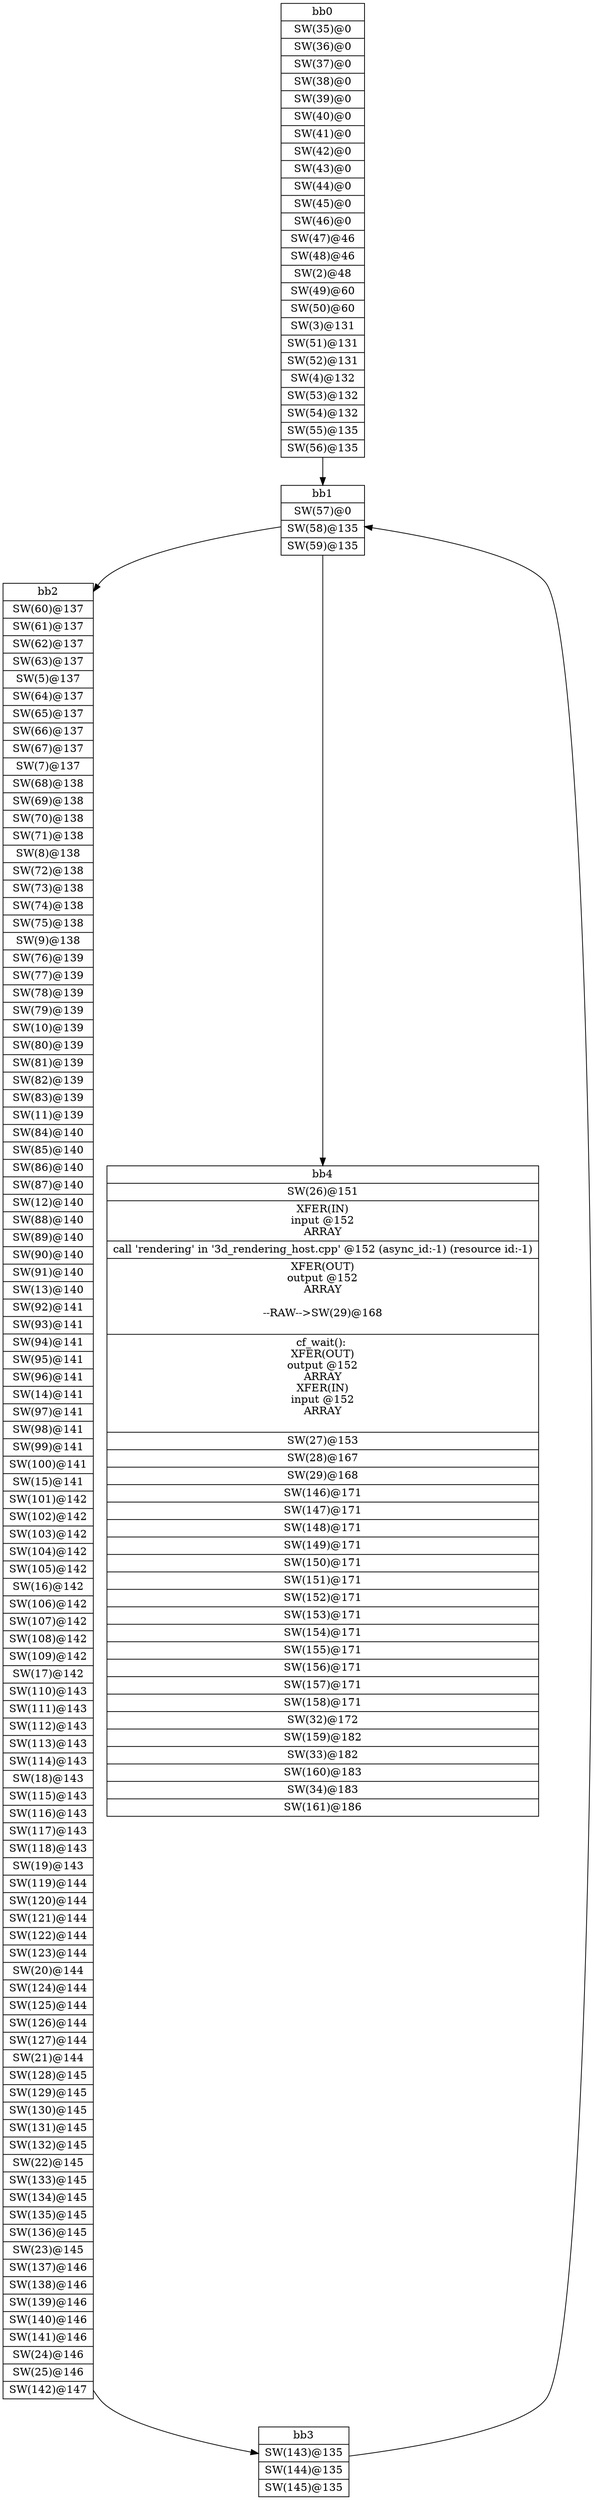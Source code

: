 digraph CDFG {
node [shape=record];
bb0 [shape=record, label = "{bb0|<x0x93c4080>SW(35)@0\n|<x0x93c3e60>SW(36)@0\n|<x0x93c4140>SW(37)@0\n|<x0x93c4200>SW(38)@0\n|<x0x93c42c0>SW(39)@0\n|<x0x93c4380>SW(40)@0\n|<x0x93c4440>SW(41)@0\n|<x0x93c4500>SW(42)@0\n|<x0x93c45c0>SW(43)@0\n|<x0x93c4680>SW(44)@0\n|<x0x93c4740>SW(45)@0\n|<x0x93c4800>SW(46)@0\n|<x0x93c48c0>SW(47)@46\n|<x0x940a700>SW(48)@46\n|<x0x7abbfe0>SW(2)@48\n|<x0x940a7c0>SW(49)@60\n|<x0x940a9a0>SW(50)@60\n|<x0x7abc530>SW(3)@131\n|<x0x940ab80>SW(51)@131\n|<x0x9409a40>SW(52)@131\n|<x0x916c860>SW(4)@132\n|<x0x9409c20>SW(53)@132\n|<x0x9409d50>SW(54)@132\n|<x0x940a3b0>SW(55)@135\n|<x0x940a580>SW(56)@135\n}"];
bb1 [shape=record, label = "{bb1|<x0x9409f00>SW(57)@0\n|<x0x9409fc0>SW(58)@135\n|<x0x940a0f0>SW(59)@135\n}"];
bb2 [shape=record, label = "{bb2|<x0x940a220>SW(60)@137\n|<x0x940ad50>SW(61)@137\n|<x0x940ae80>SW(62)@137\n|<x0x940b050>SW(63)@137\n|<x0x916c970>SW(5)@137\n|<x0x940b180>SW(64)@137\n|<x0x940b2b0>SW(65)@137\n|<x0x940b4a0>SW(66)@137\n|<x0x940b670>SW(67)@137\n|<x0x916dc80>SW(7)@137\n|<x0x940b7a0>SW(68)@138\n|<x0x940b8d0>SW(69)@138\n|<x0x940ba00>SW(70)@138\n|<x0x940bbd0>SW(71)@138\n|<x0x916cb00>SW(8)@138\n|<x0x940bd00>SW(72)@138\n|<x0x940be30>SW(73)@138\n|<x0x940c4a0>SW(74)@138\n|<x0x940bef0>SW(75)@138\n|<x0x6c1df50>SW(9)@138\n|<x0x940c020>SW(76)@139\n|<x0x940c150>SW(77)@139\n|<x0x940c780>SW(78)@139\n|<x0x9406e20>SW(79)@139\n|<x0x6c1e080>SW(10)@139\n|<x0x9406f50>SW(80)@139\n|<x0x9407080>SW(81)@139\n|<x0x9409700>SW(82)@139\n|<x0x94098d0>SW(83)@139\n|<x0x916cde0>SW(11)@139\n|<x0x94071b0>SW(84)@140\n|<x0x94072e0>SW(85)@140\n|<x0x9407410>SW(86)@140\n|<x0x9407540>SW(87)@140\n|<x0x916d030>SW(12)@140\n|<x0x9407670>SW(88)@140\n|<x0x94077a0>SW(89)@140\n|<x0x9407990>SW(90)@140\n|<x0x9407b60>SW(91)@140\n|<x0x916d220>SW(13)@140\n|<x0x9407c90>SW(92)@141\n|<x0x9407dc0>SW(93)@141\n|<x0x9407ef0>SW(94)@141\n|<x0x9408020>SW(95)@141\n|<x0x94081f0>SW(96)@141\n|<x0x916d8f0>SW(14)@141\n|<x0x9408320>SW(97)@141\n|<x0x9408450>SW(98)@141\n|<x0x9408640>SW(99)@141\n|<x0x9406ab0>SW(100)@141\n|<x0x916da20>SW(15)@141\n|<x0x9406be0>SW(101)@142\n|<x0x9406d10>SW(102)@142\n|<x0x9408770>SW(103)@142\n|<x0x94088a0>SW(104)@142\n|<x0x9408a70>SW(105)@142\n|<x0x916d350>SW(16)@142\n|<x0x9408ba0>SW(106)@142\n|<x0x9408cd0>SW(107)@142\n|<x0x9409340>SW(108)@142\n|<x0x9409400>SW(109)@142\n|<x0x916d520>SW(17)@142\n|<x0x9408e00>SW(110)@143\n|<x0x9408f30>SW(111)@143\n|<x0x9409060>SW(112)@143\n|<x0x9409190>SW(113)@143\n|<x0x9404e80>SW(114)@143\n|<x0x916d650>SW(18)@143\n|<x0x9404fb0>SW(115)@143\n|<x0x94050e0>SW(116)@143\n|<x0x94052d0>SW(117)@143\n|<x0x94054a0>SW(118)@143\n|<x0x6c1c330>SW(19)@143\n|<x0x94055d0>SW(119)@144\n|<x0x9405700>SW(120)@144\n|<x0x9405830>SW(121)@144\n|<x0x9405960>SW(122)@144\n|<x0x9405b30>SW(123)@144\n|<x0x6c1dc20>SW(20)@144\n|<x0x9405c60>SW(124)@144\n|<x0x9405d90>SW(125)@144\n|<x0x9405f80>SW(126)@144\n|<x0x9406150>SW(127)@144\n|<x0x6c1c520>SW(21)@144\n|<x0x9406280>SW(128)@145\n|<x0x94063b0>SW(129)@145\n|<x0x94064e0>SW(130)@145\n|<x0x9406610>SW(131)@145\n|<x0x94067e0>SW(132)@145\n|<x0x6c1c770>SW(22)@145\n|<x0x9406910>SW(133)@145\n|<x0x940c8b0>SW(134)@145\n|<x0x940c9e0>SW(135)@145\n|<x0x940caa0>SW(136)@145\n|<x0x6c1c960>SW(23)@145\n|<x0x940cbb0>SW(137)@146\n|<x0x940cce0>SW(138)@146\n|<x0x940ce10>SW(139)@146\n|<x0x940cf40>SW(140)@146\n|<x0x940d110>SW(141)@146\n|<x0x6c1cbb0>SW(24)@146\n|<x0x6c1cda0>SW(25)@146\n|<x0x940d240>SW(142)@147\n}"];
bb3 [shape=record, label = "{bb3|<x0x940d370>SW(143)@135\n|<x0x940d4a0>SW(144)@135\n|<x0x940d670>SW(145)@135\n}"];
bb4 [shape=record, label = "{bb4|<x0x6c1cfa0>SW(26)@151\n|<x0x940efe0>XFER(IN)\ninput @152\nARRAY\n|<x0x7abc2f0>call 'rendering' in '3d_rendering_host.cpp' @152 (async_id:-1) (resource id:-1)\n|<x0x940f0a0>XFER(OUT)\noutput @152\nARRAY\n\n--RAW--\>SW(29)@168\n\n|<x0x940f850>cf_wait(): \nXFER(OUT)\noutput @152\nARRAY\nXFER(IN)\ninput @152\nARRAY\n\n|<x0x6c1d360>SW(27)@153\n|<x0x6c1d470>SW(28)@167\n|<x0x6c1d580>SW(29)@168\n|<x0x940ac40>SW(146)@171\n|<x0x940da80>SW(147)@171\n|<x0x940dbb0>SW(148)@171\n|<x0x940dd80>SW(149)@171\n|<x0x940deb0>SW(150)@171\n|<x0x940dfe0>SW(151)@171\n|<x0x940e110>SW(152)@171\n|<x0x940e2e0>SW(153)@171\n|<x0x940e410>SW(154)@171\n|<x0x940e540>SW(155)@171\n|<x0x940e710>SW(156)@171\n|<x0x940e840>SW(157)@171\n|<x0x940eb20>SW(158)@171\n|<x0x6c14930>SW(32)@172\n|<x0x940ec50>SW(159)@182\n|<x0x6c149f0>SW(33)@182\n|<x0x940ed80>SW(160)@183\n|<x0x6c14c10>SW(34)@183\n|<x0x940eeb0>SW(161)@186\n}"];
bb0 -> bb1
bb1 -> bb2
bb1 -> bb4
bb2 -> bb3
bb3 -> bb1
}
